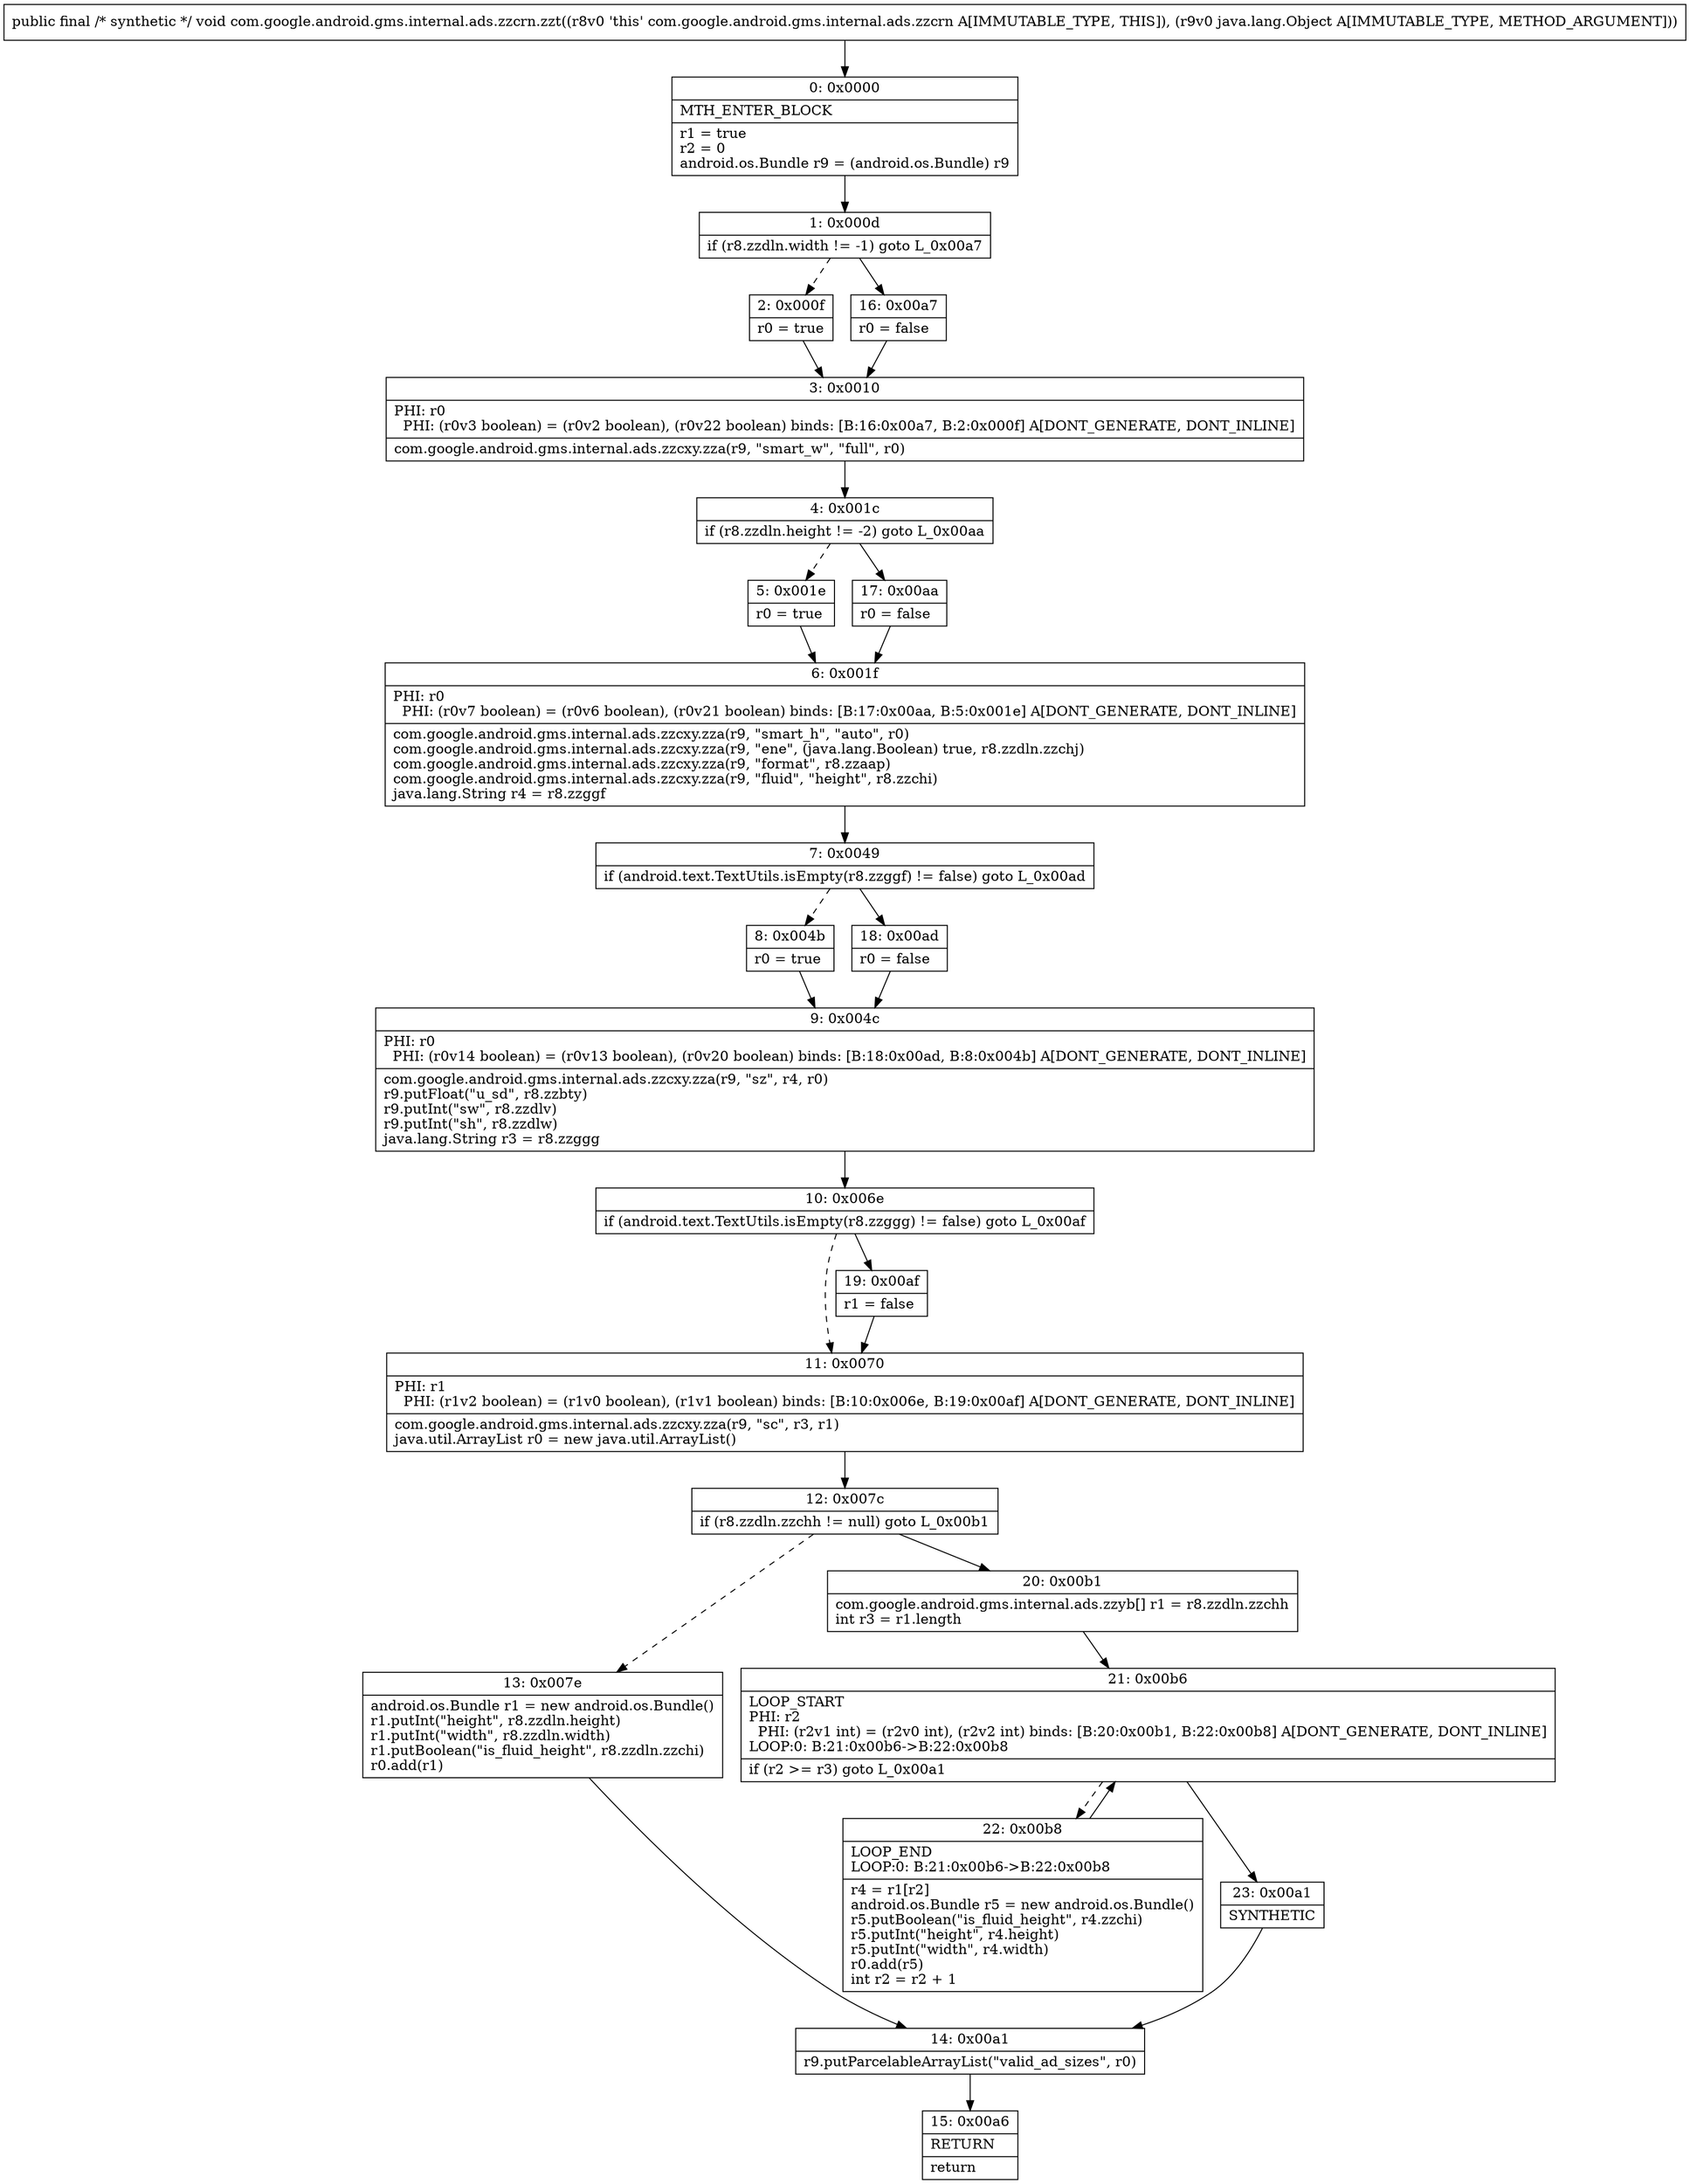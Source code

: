 digraph "CFG forcom.google.android.gms.internal.ads.zzcrn.zzt(Ljava\/lang\/Object;)V" {
Node_0 [shape=record,label="{0\:\ 0x0000|MTH_ENTER_BLOCK\l|r1 = true\lr2 = 0\landroid.os.Bundle r9 = (android.os.Bundle) r9\l}"];
Node_1 [shape=record,label="{1\:\ 0x000d|if (r8.zzdln.width != \-1) goto L_0x00a7\l}"];
Node_2 [shape=record,label="{2\:\ 0x000f|r0 = true\l}"];
Node_3 [shape=record,label="{3\:\ 0x0010|PHI: r0 \l  PHI: (r0v3 boolean) = (r0v2 boolean), (r0v22 boolean) binds: [B:16:0x00a7, B:2:0x000f] A[DONT_GENERATE, DONT_INLINE]\l|com.google.android.gms.internal.ads.zzcxy.zza(r9, \"smart_w\", \"full\", r0)\l}"];
Node_4 [shape=record,label="{4\:\ 0x001c|if (r8.zzdln.height != \-2) goto L_0x00aa\l}"];
Node_5 [shape=record,label="{5\:\ 0x001e|r0 = true\l}"];
Node_6 [shape=record,label="{6\:\ 0x001f|PHI: r0 \l  PHI: (r0v7 boolean) = (r0v6 boolean), (r0v21 boolean) binds: [B:17:0x00aa, B:5:0x001e] A[DONT_GENERATE, DONT_INLINE]\l|com.google.android.gms.internal.ads.zzcxy.zza(r9, \"smart_h\", \"auto\", r0)\lcom.google.android.gms.internal.ads.zzcxy.zza(r9, \"ene\", (java.lang.Boolean) true, r8.zzdln.zzchj)\lcom.google.android.gms.internal.ads.zzcxy.zza(r9, \"format\", r8.zzaap)\lcom.google.android.gms.internal.ads.zzcxy.zza(r9, \"fluid\", \"height\", r8.zzchi)\ljava.lang.String r4 = r8.zzggf\l}"];
Node_7 [shape=record,label="{7\:\ 0x0049|if (android.text.TextUtils.isEmpty(r8.zzggf) != false) goto L_0x00ad\l}"];
Node_8 [shape=record,label="{8\:\ 0x004b|r0 = true\l}"];
Node_9 [shape=record,label="{9\:\ 0x004c|PHI: r0 \l  PHI: (r0v14 boolean) = (r0v13 boolean), (r0v20 boolean) binds: [B:18:0x00ad, B:8:0x004b] A[DONT_GENERATE, DONT_INLINE]\l|com.google.android.gms.internal.ads.zzcxy.zza(r9, \"sz\", r4, r0)\lr9.putFloat(\"u_sd\", r8.zzbty)\lr9.putInt(\"sw\", r8.zzdlv)\lr9.putInt(\"sh\", r8.zzdlw)\ljava.lang.String r3 = r8.zzggg\l}"];
Node_10 [shape=record,label="{10\:\ 0x006e|if (android.text.TextUtils.isEmpty(r8.zzggg) != false) goto L_0x00af\l}"];
Node_11 [shape=record,label="{11\:\ 0x0070|PHI: r1 \l  PHI: (r1v2 boolean) = (r1v0 boolean), (r1v1 boolean) binds: [B:10:0x006e, B:19:0x00af] A[DONT_GENERATE, DONT_INLINE]\l|com.google.android.gms.internal.ads.zzcxy.zza(r9, \"sc\", r3, r1)\ljava.util.ArrayList r0 = new java.util.ArrayList()\l}"];
Node_12 [shape=record,label="{12\:\ 0x007c|if (r8.zzdln.zzchh != null) goto L_0x00b1\l}"];
Node_13 [shape=record,label="{13\:\ 0x007e|android.os.Bundle r1 = new android.os.Bundle()\lr1.putInt(\"height\", r8.zzdln.height)\lr1.putInt(\"width\", r8.zzdln.width)\lr1.putBoolean(\"is_fluid_height\", r8.zzdln.zzchi)\lr0.add(r1)\l}"];
Node_14 [shape=record,label="{14\:\ 0x00a1|r9.putParcelableArrayList(\"valid_ad_sizes\", r0)\l}"];
Node_15 [shape=record,label="{15\:\ 0x00a6|RETURN\l|return\l}"];
Node_16 [shape=record,label="{16\:\ 0x00a7|r0 = false\l}"];
Node_17 [shape=record,label="{17\:\ 0x00aa|r0 = false\l}"];
Node_18 [shape=record,label="{18\:\ 0x00ad|r0 = false\l}"];
Node_19 [shape=record,label="{19\:\ 0x00af|r1 = false\l}"];
Node_20 [shape=record,label="{20\:\ 0x00b1|com.google.android.gms.internal.ads.zzyb[] r1 = r8.zzdln.zzchh\lint r3 = r1.length\l}"];
Node_21 [shape=record,label="{21\:\ 0x00b6|LOOP_START\lPHI: r2 \l  PHI: (r2v1 int) = (r2v0 int), (r2v2 int) binds: [B:20:0x00b1, B:22:0x00b8] A[DONT_GENERATE, DONT_INLINE]\lLOOP:0: B:21:0x00b6\-\>B:22:0x00b8\l|if (r2 \>= r3) goto L_0x00a1\l}"];
Node_22 [shape=record,label="{22\:\ 0x00b8|LOOP_END\lLOOP:0: B:21:0x00b6\-\>B:22:0x00b8\l|r4 = r1[r2]\landroid.os.Bundle r5 = new android.os.Bundle()\lr5.putBoolean(\"is_fluid_height\", r4.zzchi)\lr5.putInt(\"height\", r4.height)\lr5.putInt(\"width\", r4.width)\lr0.add(r5)\lint r2 = r2 + 1\l}"];
Node_23 [shape=record,label="{23\:\ 0x00a1|SYNTHETIC\l}"];
MethodNode[shape=record,label="{public final \/* synthetic *\/ void com.google.android.gms.internal.ads.zzcrn.zzt((r8v0 'this' com.google.android.gms.internal.ads.zzcrn A[IMMUTABLE_TYPE, THIS]), (r9v0 java.lang.Object A[IMMUTABLE_TYPE, METHOD_ARGUMENT])) }"];
MethodNode -> Node_0;
Node_0 -> Node_1;
Node_1 -> Node_2[style=dashed];
Node_1 -> Node_16;
Node_2 -> Node_3;
Node_3 -> Node_4;
Node_4 -> Node_5[style=dashed];
Node_4 -> Node_17;
Node_5 -> Node_6;
Node_6 -> Node_7;
Node_7 -> Node_8[style=dashed];
Node_7 -> Node_18;
Node_8 -> Node_9;
Node_9 -> Node_10;
Node_10 -> Node_11[style=dashed];
Node_10 -> Node_19;
Node_11 -> Node_12;
Node_12 -> Node_13[style=dashed];
Node_12 -> Node_20;
Node_13 -> Node_14;
Node_14 -> Node_15;
Node_16 -> Node_3;
Node_17 -> Node_6;
Node_18 -> Node_9;
Node_19 -> Node_11;
Node_20 -> Node_21;
Node_21 -> Node_22[style=dashed];
Node_21 -> Node_23;
Node_22 -> Node_21;
Node_23 -> Node_14;
}

